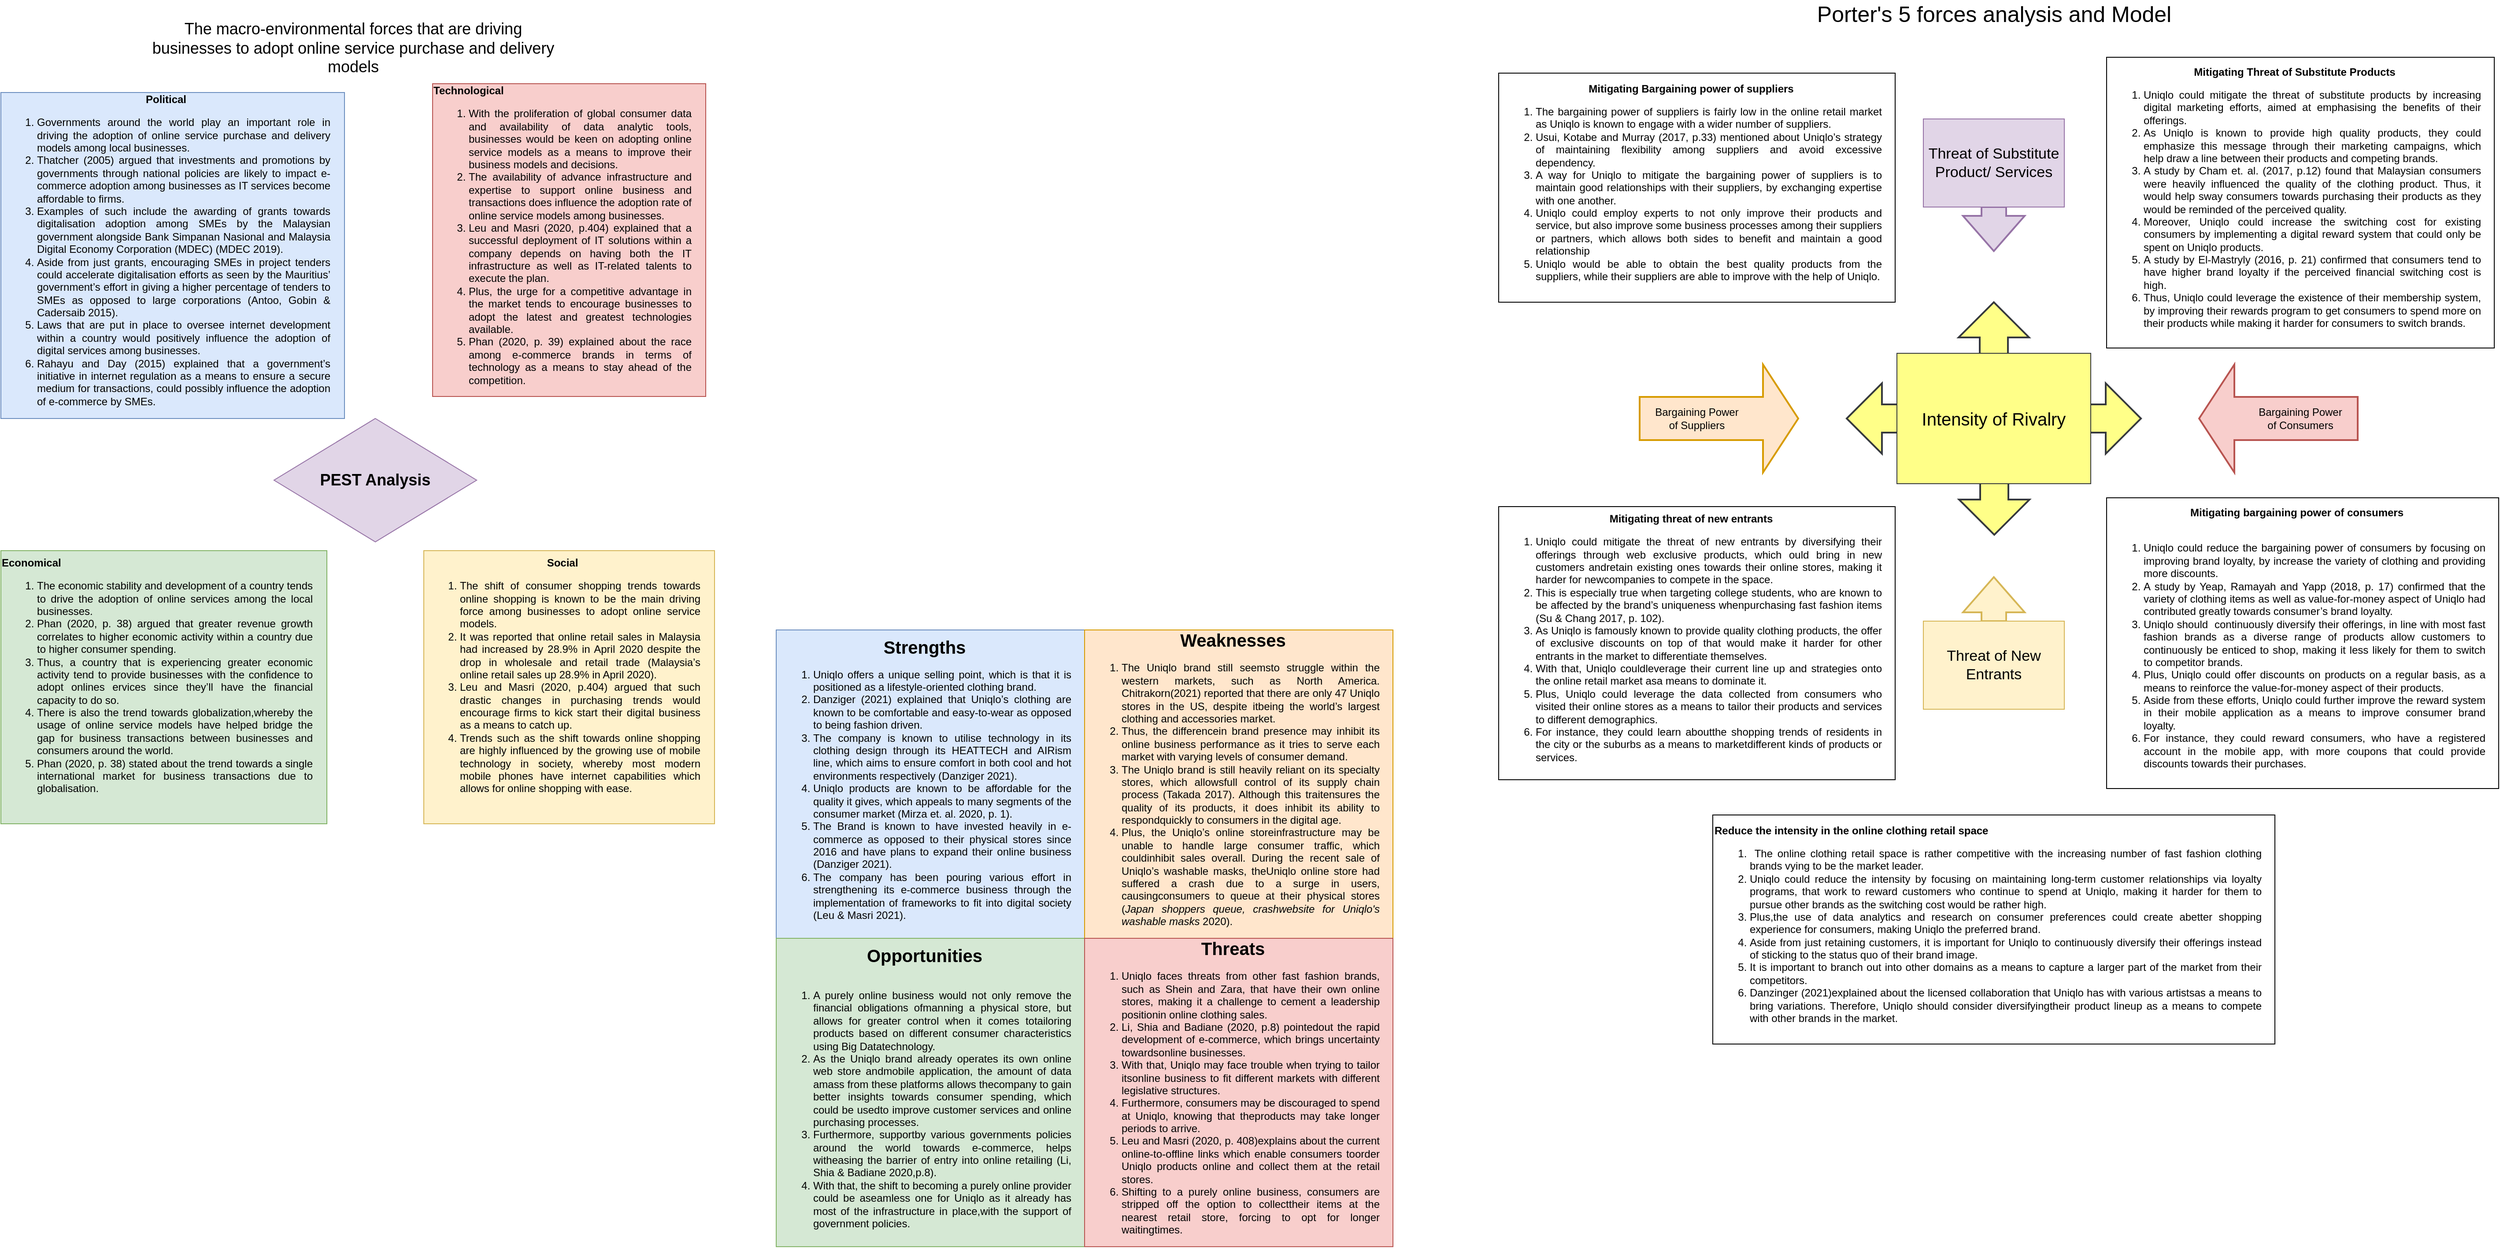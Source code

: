 <mxfile version="15.3.1" type="github">
  <diagram id="UJVtRwwvK5uKVyhLd9jK" name="Page-1">
    <mxGraphModel dx="3655" dy="980" grid="1" gridSize="10" guides="1" tooltips="1" connect="1" arrows="1" fold="1" page="1" pageScale="1" pageWidth="850" pageHeight="1100" math="0" shadow="0">
      <root>
        <mxCell id="0" />
        <mxCell id="1" parent="0" />
        <mxCell id="DPGvxR9k1o3TNHnTCT3K-2" value="&lt;font style=&quot;font-size: 18px&quot;&gt;&lt;b&gt;PEST Analysis&lt;/b&gt;&lt;/font&gt;" style="rhombus;whiteSpace=wrap;html=1;fillColor=#e1d5e7;strokeColor=#9673a6;" parent="1" vertex="1">
          <mxGeometry x="-550" y="490" width="230" height="140" as="geometry" />
        </mxCell>
        <mxCell id="DPGvxR9k1o3TNHnTCT3K-7" value="&lt;font style=&quot;font-size: 18px&quot;&gt;The macro-environmental forces that are driving businesses to adopt online service purchase and delivery models&lt;/font&gt;" style="text;html=1;strokeColor=none;fillColor=none;align=center;verticalAlign=middle;whiteSpace=wrap;rounded=0;" parent="1" vertex="1">
          <mxGeometry x="-700" y="60" width="480" height="20" as="geometry" />
        </mxCell>
        <mxCell id="IZx-ZiuW3YyfbtK3Tfff-4" value="&lt;div align=&quot;justify&quot;&gt;&lt;b&gt;&lt;font style=&quot;font-size: 12px&quot;&gt;Technological&lt;/font&gt;&lt;/b&gt;&lt;br&gt;&lt;/div&gt;&lt;div align=&quot;justify&quot;&gt;&lt;ol&gt;&lt;li&gt;With the proliferation of global consumer data and availability of data analytic tools, businesses would be keen on adopting online service models as a means to improve their business models and decisions. &lt;/li&gt;&lt;li&gt;The availability of advance infrastructure and expertise to support online business and transactions does influence the adoption rate of online service models among businesses. &lt;/li&gt;&lt;li&gt;Leu and Masri (2020, p.404) explained that a successful deployment of IT solutions within a company depends on having both the IT infrastructure as well as IT-related talents to execute the plan.&lt;/li&gt;&lt;li&gt;Plus, the urge for a competitive advantage in the market tends to encourage businesses to adopt the latest and greatest technologies available. &lt;/li&gt;&lt;li&gt;Phan (2020, p. 39) explained about the race among e-commerce brands in terms of technology as a means to stay ahead of the competition.&lt;/li&gt;&lt;/ol&gt;&lt;/div&gt;" style="rounded=0;whiteSpace=wrap;html=1;align=center;fillColor=#f8cecc;strokeColor=#b85450;spacingRight=15;" vertex="1" parent="1">
          <mxGeometry x="-370" y="110" width="310" height="355" as="geometry" />
        </mxCell>
        <mxCell id="IZx-ZiuW3YyfbtK3Tfff-5" value="&lt;div align=&quot;justify&quot;&gt;&lt;b&gt;&lt;font style=&quot;font-size: 12px&quot;&gt;Economical&lt;br&gt;&lt;/font&gt;&lt;/b&gt;&lt;/div&gt;&lt;div align=&quot;justify&quot;&gt;&lt;ol&gt;&lt;li&gt;&lt;font style=&quot;font-size: 12px&quot;&gt;&lt;span&gt;The economic stability and development of a country tends to drive the adoption of online services among the local businesses. &lt;br&gt;&lt;/span&gt;&lt;/font&gt;&lt;/li&gt;&lt;li&gt;&lt;font style=&quot;font-size: 12px&quot;&gt;&lt;span&gt;Phan (2020, p. 38) argued that greater revenue growth correlates to higher economic activity within a country due to higher consumer spending. &lt;br&gt;&lt;/span&gt;&lt;/font&gt;&lt;/li&gt;&lt;li&gt;&lt;font style=&quot;font-size: 12px&quot;&gt;&lt;span&gt;Thus, a country that is experiencing greater economic activity tend to provide businesses with the confidence to adopt onlines ervices since they’ll have the financial capacity to do so. &lt;br&gt;&lt;/span&gt;&lt;/font&gt;&lt;/li&gt;&lt;li&gt;&lt;font style=&quot;font-size: 12px&quot;&gt;&lt;span&gt;There is also the trend towards globalization,whereby the usage of online service models have helped bridge the gap for business transactions between businesses and consumers around the world. &lt;br&gt;&lt;/span&gt;&lt;/font&gt;&lt;/li&gt;&lt;li&gt;&lt;span&gt;&lt;font style=&quot;font-size: 12px&quot;&gt;Phan (2020, p. 38) stated about the trend towards a single international market for business transactions due to globalisation. &lt;/font&gt;&lt;br&gt;&lt;/span&gt;&lt;/li&gt;&lt;/ol&gt;&lt;/div&gt;&lt;div align=&quot;justify&quot;&gt;&lt;br&gt;&lt;/div&gt;" style="rounded=0;whiteSpace=wrap;html=1;align=center;fillColor=#d5e8d4;strokeColor=#82b366;spacingRight=15;" vertex="1" parent="1">
          <mxGeometry x="-860" y="640" width="370" height="310" as="geometry" />
        </mxCell>
        <mxCell id="IZx-ZiuW3YyfbtK3Tfff-6" value="&lt;div align=&quot;center&quot;&gt;&lt;font style=&quot;font-size: 12px&quot;&gt;&lt;b&gt;Political&lt;/b&gt;&lt;br&gt;&lt;/font&gt;&lt;/div&gt;&lt;div align=&quot;justify&quot;&gt;&lt;ol&gt;&lt;li&gt;&lt;font style=&quot;font-size: 12px&quot;&gt;Governments around the world play an important role in driving the adoption of online service purchase and delivery models among local businesses. &lt;br&gt;&lt;/font&gt;&lt;/li&gt;&lt;li&gt;&lt;font style=&quot;font-size: 12px&quot;&gt;Thatcher (2005) argued that investments and promotions by governments through national policies are likely to impact e-commerce adoption among businesses as IT services become affordable to firms. &lt;br&gt;&lt;/font&gt;&lt;/li&gt;&lt;li&gt;&lt;font style=&quot;font-size: 12px&quot;&gt;Examples of such include the awarding of grants towards digitalisation adoption among SMEs by the Malaysian government alongside Bank Simpanan Nasional and Malaysia Digital Economy Corporation (MDEC) (MDEC 2019). &lt;br&gt;&lt;/font&gt;&lt;/li&gt;&lt;li&gt;&lt;font style=&quot;font-size: 12px&quot;&gt;Aside from just grants, encouraging SMEs in project tenders could accelerate digitalisation efforts as seen by the Mauritius’ government’s effort in giving a higher percentage of tenders to SMEs as opposed to large corporations (Antoo, Gobin &amp;amp; Cadersaib 2015). &lt;br&gt;&lt;/font&gt;&lt;/li&gt;&lt;li&gt;&lt;font style=&quot;font-size: 12px&quot;&gt; Laws that are put in place to oversee internet development within a country would positively influence the adoption of digital services among businesses. &lt;br&gt;&lt;/font&gt;&lt;/li&gt;&lt;li&gt;&lt;font style=&quot;font-size: 12px&quot;&gt;Rahayu and Day (2015) explained that a government’s initiative in internet regulation as a means to ensure a secure medium for transactions, could possibly influence the adoption of e-commerce by SMEs. &lt;/font&gt;&lt;/li&gt;&lt;/ol&gt;&lt;/div&gt;" style="rounded=0;whiteSpace=wrap;html=1;align=center;fillColor=#dae8fc;strokeColor=#6c8ebf;spacingRight=15;" vertex="1" parent="1">
          <mxGeometry x="-860" y="120" width="390" height="370" as="geometry" />
        </mxCell>
        <mxCell id="IZx-ZiuW3YyfbtK3Tfff-7" value="&lt;div align=&quot;center&quot;&gt;&lt;b&gt;&lt;font style=&quot;font-size: 12px&quot;&gt;Social &lt;br&gt;&lt;/font&gt;&lt;/b&gt;&lt;/div&gt;&lt;div align=&quot;justify&quot;&gt;&lt;ol&gt;&lt;li&gt;The shift of consumer shopping trends towards online shopping is known to be the main driving force among businesses to adopt online service models. &lt;/li&gt;&lt;li&gt;It was reported that online retail sales in Malaysia had increased by 28.9% in April 2020 despite the drop in wholesale and retail trade (Malaysia’s online retail sales up 28.9% in April 2020). &lt;/li&gt;&lt;li&gt;Leu and Masri (2020, p.404) argued that such drastic changes in purchasing trends would encourage firms to kick start their digital business as a means to catch up. &lt;/li&gt;&lt;li&gt;Trends such as the shift towards online shopping are highly influenced by the growing use of mobile technology in society, whereby most modern mobile phones have internet capabilities which allows for online shopping with ease.&lt;/li&gt;&lt;/ol&gt;&lt;/div&gt;&lt;div align=&quot;justify&quot;&gt;&lt;br&gt;&lt;/div&gt;" style="rounded=0;whiteSpace=wrap;html=1;align=center;fillColor=#fff2cc;strokeColor=#d6b656;verticalAlign=middle;spacingRight=15;" vertex="1" parent="1">
          <mxGeometry x="-380" y="640" width="330" height="310" as="geometry" />
        </mxCell>
        <mxCell id="IZx-ZiuW3YyfbtK3Tfff-26" value="&lt;div align=&quot;center&quot;&gt;&lt;font size=&quot;1&quot;&gt;&lt;b style=&quot;font-size: 20px&quot;&gt;Strengths&lt;/b&gt;&lt;/font&gt;&lt;/div&gt;&lt;div align=&quot;justify&quot;&gt;&lt;ol&gt;&lt;li&gt;Uniqlo offers a unique selling point, which is that it is positioned as a lifestyle-oriented clothing brand. &lt;/li&gt;&lt;li&gt;Danziger (2021) explained that Uniqlo’s clothing are known to be comfortable and easy-to-wear as opposed to being fashion driven. &lt;/li&gt;&lt;li&gt;The company is known to utilise technology in its clothing design through its HEATTECH and AIRism line, which aims to ensure comfort in both cool and hot environments respectively (Danziger 2021). &lt;/li&gt;&lt;li&gt;Uniqlo products are known to be affordable for the quality it gives, which appeals to many segments of the consumer market (Mirza et. al. 2020, p. 1).&lt;/li&gt;&lt;li&gt;The Brand is known to have invested heavily in e-commerce as opposed to their physical stores since 2016 and have plans to expand their online business (Danziger 2021).&lt;/li&gt;&lt;li&gt; The company has been pouring various effort in strengthening its e-commerce business through the implementation of frameworks to fit into digital society (Leu &amp;amp; Masri 2021). &lt;/li&gt;&lt;/ol&gt;&lt;/div&gt;" style="whiteSpace=wrap;html=1;aspect=fixed;align=left;fillColor=#dae8fc;strokeColor=#6c8ebf;spacingRight=15;" vertex="1" parent="1">
          <mxGeometry x="20" y="730" width="350" height="350" as="geometry" />
        </mxCell>
        <mxCell id="IZx-ZiuW3YyfbtK3Tfff-34" value="&lt;div&gt;&lt;div align=&quot;center&quot;&gt;&lt;font size=&quot;1&quot;&gt;&lt;b style=&quot;font-size: 20px&quot;&gt;Weaknesses&lt;/b&gt;&lt;/font&gt;&lt;/div&gt;&lt;div align=&quot;justify&quot;&gt;&lt;ol&gt;&lt;li&gt;&lt;span&gt;The Uniqlo brand still seemsto struggle within the western markets, such as North America. Chitrakorn(2021) reported that there are only 47 Uniqlo stores in the US, despite itbeing the world’s largest clothing and accessories market.&lt;/span&gt;&lt;/li&gt;&lt;li&gt;&lt;span&gt;Thus, the differencein brand presence may inhibit its online business performance as it tries to serve each market with varying levels of consumer demand.&lt;br&gt;&lt;/span&gt;&lt;/li&gt;&lt;li&gt;&lt;span&gt;The Uniqlo brand is still heavily reliant on its specialty stores, which allowsfull control of its supply chain process (Takada 2017). Although this traitensures the quality of its products, it does inhibit its ability to respondquickly to consumers in the digital age. &lt;br&gt;&lt;/span&gt;&lt;/li&gt;&lt;li&gt;&lt;span&gt;Plus, the Uniqlo’s online storeinfrastructure may be unable to handle large consumer traffic, which couldinhibit sales overall. During the recent sale of Uniqlo’s washable masks, theUniqlo online store had suffered a crash due to a surge in users, causingconsumers to queue at their physical stores (&lt;i&gt;Japan shoppers queue, crashwebsite for Uniqlo&#39;s washable masks &lt;/i&gt;2020). &lt;br&gt;&lt;/span&gt;&lt;/li&gt;&lt;/ol&gt;&lt;/div&gt;&lt;/div&gt;" style="whiteSpace=wrap;html=1;aspect=fixed;align=left;fillColor=#ffe6cc;strokeColor=#d79b00;spacingRight=15;" vertex="1" parent="1">
          <mxGeometry x="370" y="730" width="350" height="350" as="geometry" />
        </mxCell>
        <mxCell id="IZx-ZiuW3YyfbtK3Tfff-35" value="&lt;div align=&quot;center&quot;&gt;&lt;font size=&quot;1&quot;&gt;&lt;b style=&quot;font-size: 20px&quot;&gt;Opportunities&lt;/b&gt;&lt;/font&gt;&lt;/div&gt;&lt;div&gt;&lt;div&gt;&lt;br&gt;&lt;div align=&quot;justify&quot;&gt;&lt;ol&gt;&lt;li&gt;&lt;span&gt;A purely online business would not only remove the financial obligations ofmanning a physical store, but allows for greater control when it comes totailoring products based on different consumer characteristics using Big Datatechnology. &lt;br&gt;&lt;/span&gt;&lt;/li&gt;&lt;li&gt;&lt;span&gt;As the Uniqlo brand already operates its own online web store andmobile application, the amount of data amass from these platforms allows thecompany to gain better insights towards consumer spending, which could be usedto improve customer services and online purchasing processes.&lt;/span&gt;&lt;/li&gt;&lt;li&gt;&lt;span&gt; Furthermore, supportby various governments policies around the world towards e-commerce, helps witheasing the barrier of entry into online retailing (Li, Shia &amp;amp; Badiane 2020,p.8). &lt;br&gt;&lt;/span&gt;&lt;/li&gt;&lt;li&gt;&lt;span&gt;With that, the shift to becoming a purely online provider could be aseamless one for Uniqlo as it already has most of the infrastructure in place,with the support of government policies.&lt;/span&gt;&lt;/li&gt;&lt;/ol&gt;&lt;/div&gt;&lt;/div&gt;&lt;/div&gt;" style="whiteSpace=wrap;html=1;aspect=fixed;align=left;fillColor=#d5e8d4;strokeColor=#82b366;spacingRight=15;" vertex="1" parent="1">
          <mxGeometry x="20" y="1080" width="350" height="350" as="geometry" />
        </mxCell>
        <mxCell id="IZx-ZiuW3YyfbtK3Tfff-36" value="&lt;div align=&quot;center&quot;&gt;&lt;font size=&quot;1&quot;&gt;&lt;b style=&quot;font-size: 20px&quot;&gt;Threats&lt;/b&gt;&lt;/font&gt;&lt;br&gt;&lt;/div&gt;&lt;div&gt;&lt;div&gt;&lt;div align=&quot;left&quot;&gt;&lt;ol&gt;&lt;/ol&gt;&lt;div align=&quot;justify&quot;&gt;&lt;ol&gt;&lt;li&gt;&lt;span&gt;Uniqlo faces threats from other fast fashion brands, such as Shein and Zara, that have their own online stores, making it a challenge to cement a leadership positionin online clothing sales. &lt;br&gt;&lt;/span&gt;&lt;/li&gt;&lt;li&gt;&lt;span&gt;Li, Shia and Badiane (2020, p.8) pointedout the rapid development of e-commerce, which brings uncertainty towardsonline businesses. &lt;br&gt;&lt;/span&gt;&lt;/li&gt;&lt;li&gt;&lt;span&gt;With that, Uniqlo may face trouble when trying to tailor itsonline business to fit different markets with different legislative structures.&lt;/span&gt;&lt;/li&gt;&lt;li&gt;&lt;span&gt;Furthermore, consumers may be discouraged to spend at Uniqlo, knowing that theproducts may take longer periods to arrive. &lt;br&gt;&lt;/span&gt;&lt;/li&gt;&lt;li&gt;&lt;span&gt;Leu and Masri (2020, p. 408)explains about the current online-to-offline links which enable consumers toorder Uniqlo products online and collect them at the retail stores. &lt;br&gt;&lt;/span&gt;&lt;/li&gt;&lt;li&gt;&lt;span&gt;Shifting to a purely online business, consumers are stripped off the option to collecttheir items at the nearest retail store, forcing to opt for longer waitingtimes.&lt;/span&gt;&lt;/li&gt;&lt;/ol&gt;&lt;/div&gt;&lt;/div&gt;&lt;/div&gt;&lt;/div&gt;" style="whiteSpace=wrap;html=1;aspect=fixed;align=left;fillColor=#f8cecc;strokeColor=#b85450;spacingRight=15;" vertex="1" parent="1">
          <mxGeometry x="370" y="1080" width="350" height="350" as="geometry" />
        </mxCell>
        <mxCell id="IZx-ZiuW3YyfbtK3Tfff-57" value="&lt;div align=&quot;center&quot;&gt;&lt;font style=&quot;font-size: 12px&quot;&gt;&lt;b&gt;&lt;font style=&quot;font-size: 12px&quot;&gt;Mitigating threat of new entrants&lt;br&gt;&lt;/font&gt;&lt;/b&gt;&lt;/font&gt;&lt;/div&gt;&lt;div align=&quot;justify&quot;&gt;&lt;ol&gt;&lt;li&gt;&lt;font style=&quot;font-size: 12px&quot;&gt;&lt;span&gt;Uniqlo could mitigate the threat of new entrants by diversifying their offerings through web exclusive products, which ould bring in new customers andretain existing ones towards their online stores, making it harder for newcompanies to compete in the space. &lt;br&gt;&lt;/span&gt;&lt;/font&gt;&lt;/li&gt;&lt;li&gt;&lt;font style=&quot;font-size: 12px&quot;&gt;&lt;span&gt;This is especially true when targeting college students, who are known to be affected by the brand’s uniqueness whenpurchasing fast fashion items (Su &amp;amp; Chang 2017, p. 102). &lt;br&gt;&lt;/span&gt;&lt;/font&gt;&lt;/li&gt;&lt;li&gt;&lt;font style=&quot;font-size: 12px&quot;&gt;&lt;span&gt;As Uniqlo is famously known to provide quality clothing products, the offer of exclusive discounts on top of that would make it harder for other entrants in the market to differentiate themselves. &lt;br&gt;&lt;/span&gt;&lt;/font&gt;&lt;/li&gt;&lt;li&gt;&lt;font style=&quot;font-size: 12px&quot;&gt;&lt;span&gt;With that, Uniqlo couldleverage their current line up and strategies onto the online retail market asa means to dominate it. &lt;br&gt;&lt;/span&gt;&lt;/font&gt;&lt;/li&gt;&lt;li&gt;&lt;font style=&quot;font-size: 12px&quot;&gt;&lt;span&gt;Plus, Uniqlo could leverage the data collected from consumers who visited their online stores as a means to tailor their products and services to different demographics. &lt;br&gt;&lt;/span&gt;&lt;/font&gt;&lt;/li&gt;&lt;li&gt;&lt;font style=&quot;font-size: 12px&quot;&gt;&lt;span&gt;For instance, they could learn aboutthe shopping trends of residents in the city or the suburbs as a means to marketdifferent kinds of products or services. &lt;br&gt;&lt;/span&gt;&lt;/font&gt;&lt;/li&gt;&lt;/ol&gt;&lt;/div&gt;" style="rounded=0;whiteSpace=wrap;html=1;align=left;spacingRight=15;" vertex="1" parent="1">
          <mxGeometry x="840" y="590" width="450" height="310" as="geometry" />
        </mxCell>
        <mxCell id="IZx-ZiuW3YyfbtK3Tfff-60" value="&lt;div&gt;&lt;div align=&quot;center&quot;&gt;&lt;font style=&quot;font-size: 12px&quot;&gt;&lt;b&gt;&lt;font style=&quot;font-size: 12px&quot;&gt;Mitigating Bargaining power of suppliers&lt;/font&gt;&lt;/b&gt;&lt;br&gt;&lt;/font&gt;&lt;/div&gt;&lt;div align=&quot;justify&quot;&gt;&lt;ol&gt;&lt;li&gt;&lt;font style=&quot;font-size: 12px&quot;&gt;The bargaining power of suppliers is fairly low in the online retail market as Uniqlo is known to engage with a wider number of suppliers. &lt;/font&gt;&lt;/li&gt;&lt;li&gt;&lt;font style=&quot;font-size: 12px&quot;&gt;Usui, Kotabe and Murray (2017, p.33) mentioned about Uniqlo’s strategy of maintaining flexibility among suppliers and avoid excessive dependency. &lt;/font&gt;&lt;/li&gt;&lt;li&gt;&lt;font style=&quot;font-size: 12px&quot;&gt;A way for Uniqlo to mitigate the bargaining power of suppliers is to maintain good relationships with their suppliers, by exchanging expertise with one another. &lt;/font&gt;&lt;/li&gt;&lt;li&gt;&lt;font style=&quot;font-size: 12px&quot;&gt;Uniqlo could employ experts to not only improve their products and service, but also improve some business processes among their suppliers or partners, which allows both sides to benefit and maintain a good relationship&lt;/font&gt;&lt;/li&gt;&lt;li&gt;&lt;font style=&quot;font-size: 12px&quot;&gt;Uniqlo would be able to obtain the best quality products from the suppliers, while their suppliers are able to improve with the help of Uniqlo. &lt;/font&gt;&lt;/li&gt;&lt;/ol&gt;&lt;/div&gt;&lt;/div&gt;" style="rounded=0;whiteSpace=wrap;html=1;align=left;spacingRight=15;" vertex="1" parent="1">
          <mxGeometry x="840" y="98" width="450" height="260" as="geometry" />
        </mxCell>
        <mxCell id="IZx-ZiuW3YyfbtK3Tfff-62" value="&lt;div align=&quot;center&quot;&gt;&lt;font style=&quot;font-size: 12px&quot;&gt;&lt;b&gt;Mitigating Threat of Substitute Products&lt;/b&gt;&lt;/font&gt;&lt;/div&gt;&lt;div align=&quot;justify&quot;&gt;&lt;ol&gt;&lt;li&gt;&lt;font style=&quot;font-size: 12px&quot;&gt;Uniqlo could mitigate the threat of substitute products by increasing digital marketing efforts, aimed at emphasising the benefits of their offerings. &lt;br&gt;&lt;/font&gt;&lt;/li&gt;&lt;li&gt;&lt;font style=&quot;font-size: 12px&quot;&gt;As Uniqlo is known to provide high quality products, they could emphasize this message through their marketing campaigns, which help draw a line between their products and competing brands. &lt;br&gt;&lt;/font&gt;&lt;/li&gt;&lt;li&gt;&lt;font style=&quot;font-size: 12px&quot;&gt;A study by Cham et. al. (2017, p.12) found that Malaysian consumers were heavily influenced the quality of the clothing product. Thus, it would help sway consumers towards purchasing their products as they would be reminded of the perceived quality. &lt;br&gt;&lt;/font&gt;&lt;/li&gt;&lt;li&gt;&lt;font style=&quot;font-size: 12px&quot;&gt;Moreover, Uniqlo could increase the switching cost for existing consumers by implementing a digital reward system that could only be spent on Uniqlo products. &lt;br&gt;&lt;/font&gt;&lt;/li&gt;&lt;li&gt;&lt;font style=&quot;font-size: 12px&quot;&gt;A study by El-Mastryly (2016, p. 21) confirmed that consumers tend to have higher brand loyalty if the perceived financial switching cost is high. &lt;br&gt;&lt;/font&gt;&lt;/li&gt;&lt;li&gt;&lt;font style=&quot;font-size: 12px&quot;&gt;Thus, Uniqlo could leverage the existence of their membership system, by improving their rewards program to get consumers to spend more on their products while making it harder for consumers to switch brands.&lt;/font&gt;&lt;/li&gt;&lt;/ol&gt;&lt;/div&gt;" style="rounded=0;whiteSpace=wrap;html=1;align=left;spacingRight=15;" vertex="1" parent="1">
          <mxGeometry x="1530" y="80" width="440" height="330" as="geometry" />
        </mxCell>
        <mxCell id="IZx-ZiuW3YyfbtK3Tfff-64" value="&lt;div align=&quot;center&quot;&gt;&lt;font style=&quot;font-size: 12px&quot;&gt;&lt;b&gt;&lt;font style=&quot;font-size: 12px&quot;&gt;Mitigating bargaining power of consumers&lt;/font&gt;&lt;/b&gt;&lt;/font&gt;&lt;/div&gt;&lt;div align=&quot;left&quot;&gt;&lt;font style=&quot;font-size: 12px&quot;&gt;&lt;b&gt;&lt;font style=&quot;font-size: 12px&quot;&gt;&lt;br&gt;&lt;/font&gt;&lt;/b&gt;&lt;/font&gt;&lt;div align=&quot;justify&quot;&gt;&lt;ol&gt;&lt;li&gt;&lt;font style=&quot;font-size: 12px&quot;&gt;Uniqlo could reduce the bargaining power of consumers by focusing on improving brand loyalty, by increase the variety of clothing and providing more discounts. &lt;br&gt;&lt;/font&gt;&lt;/li&gt;&lt;li&gt;&lt;font style=&quot;font-size: 12px&quot;&gt;A study by Yeap, Ramayah and Yapp (2018, p. 17) confirmed that the variety of clothing items as well as value-for-money aspect of Uniqlo had contributed greatly towards consumer’s brand loyalty.&lt;br&gt;&lt;/font&gt;&lt;/li&gt;&lt;li&gt;&lt;font style=&quot;font-size: 12px&quot;&gt;Uniqlo should&amp;nbsp; continuously diversify their offerings, in line with most fast fashion brands as a diverse range of products allow customers to continuously be enticed to shop, making it less likely for them to switch to competitor brands. &lt;br&gt;&lt;/font&gt;&lt;/li&gt;&lt;li&gt;&lt;font style=&quot;font-size: 12px&quot;&gt;Plus, Uniqlo could offer discounts on products on a regular basis, as a means to reinforce the value-for-money aspect of their products. &lt;br&gt;&lt;/font&gt;&lt;/li&gt;&lt;li&gt;&lt;font style=&quot;font-size: 12px&quot;&gt;Aside from these efforts, Uniqlo could further improve the reward system in their mobile application as a means to improve consumer brand loyalty. &lt;br&gt;&lt;/font&gt;&lt;/li&gt;&lt;li&gt;&lt;font style=&quot;font-size: 12px&quot;&gt;For instance, they could reward consumers, who have a registered account in the mobile app, with more coupons that could provide discounts towards their purchases.&lt;/font&gt;&lt;/li&gt;&lt;/ol&gt;&lt;/div&gt;&lt;/div&gt;" style="rounded=0;whiteSpace=wrap;html=1;align=left;spacingRight=15;" vertex="1" parent="1">
          <mxGeometry x="1530" y="580" width="445" height="330" as="geometry" />
        </mxCell>
        <mxCell id="IZx-ZiuW3YyfbtK3Tfff-70" value="" style="group" vertex="1" connectable="0" parent="1">
          <mxGeometry x="1322" y="150" width="160" height="150" as="geometry" />
        </mxCell>
        <mxCell id="IZx-ZiuW3YyfbtK3Tfff-39" value="" style="verticalLabelPosition=bottom;verticalAlign=top;html=1;strokeWidth=2;shape=mxgraph.arrows2.arrow;dy=0.6;dx=40;notch=0;rotation=90;fillColor=#e1d5e7;strokeColor=#9673a6;" vertex="1" parent="IZx-ZiuW3YyfbtK3Tfff-70">
          <mxGeometry x="55" y="90" width="50" height="70" as="geometry" />
        </mxCell>
        <mxCell id="IZx-ZiuW3YyfbtK3Tfff-40" value="&lt;font style=&quot;font-size: 17px&quot;&gt;Threat of Substitute Product/ Services&lt;/font&gt;" style="rounded=0;whiteSpace=wrap;html=1;fillColor=#e1d5e7;strokeColor=#9673a6;" vertex="1" parent="IZx-ZiuW3YyfbtK3Tfff-70">
          <mxGeometry width="160" height="100" as="geometry" />
        </mxCell>
        <mxCell id="IZx-ZiuW3YyfbtK3Tfff-71" value="" style="group;rotation=-180;" vertex="1" connectable="0" parent="1">
          <mxGeometry x="1322" y="670" width="160" height="150" as="geometry" />
        </mxCell>
        <mxCell id="IZx-ZiuW3YyfbtK3Tfff-72" value="" style="verticalLabelPosition=bottom;verticalAlign=top;html=1;strokeWidth=2;shape=mxgraph.arrows2.arrow;dy=0.6;dx=40;notch=0;rotation=-90;fillColor=#fff2cc;strokeColor=#d6b656;" vertex="1" parent="IZx-ZiuW3YyfbtK3Tfff-71">
          <mxGeometry x="55" y="-10" width="50" height="70" as="geometry" />
        </mxCell>
        <mxCell id="IZx-ZiuW3YyfbtK3Tfff-73" value="&lt;font style=&quot;font-size: 17px&quot;&gt;Threat of New Entrants&lt;/font&gt;" style="rounded=0;whiteSpace=wrap;html=1;rotation=0;fillColor=#fff2cc;strokeColor=#d6b656;" vertex="1" parent="IZx-ZiuW3YyfbtK3Tfff-71">
          <mxGeometry y="50" width="160" height="100" as="geometry" />
        </mxCell>
        <mxCell id="IZx-ZiuW3YyfbtK3Tfff-77" value="" style="group" vertex="1" connectable="0" parent="1">
          <mxGeometry x="1235" y="358" width="334" height="264" as="geometry" />
        </mxCell>
        <mxCell id="IZx-ZiuW3YyfbtK3Tfff-67" value="" style="verticalLabelPosition=bottom;verticalAlign=top;html=1;strokeWidth=2;shape=mxgraph.arrows2.arrow;dy=0.6;dx=40;notch=0;rotation=-180;fillColor=#ffff88;strokeColor=#36393d;" vertex="1" parent="IZx-ZiuW3YyfbtK3Tfff-77">
          <mxGeometry y="92" width="104" height="80" as="geometry" />
        </mxCell>
        <mxCell id="IZx-ZiuW3YyfbtK3Tfff-66" value="" style="verticalLabelPosition=bottom;verticalAlign=top;html=1;strokeWidth=2;shape=mxgraph.arrows2.arrow;dy=0.6;dx=40;notch=0;rotation=-90;fillColor=#ffff88;strokeColor=#36393d;" vertex="1" parent="IZx-ZiuW3YyfbtK3Tfff-77">
          <mxGeometry x="115" y="12" width="104" height="80" as="geometry" />
        </mxCell>
        <mxCell id="IZx-ZiuW3YyfbtK3Tfff-65" value="" style="verticalLabelPosition=bottom;verticalAlign=top;html=1;strokeWidth=2;shape=mxgraph.arrows2.arrow;dy=0.6;dx=40;notch=0;rotation=0;fillColor=#ffff88;strokeColor=#36393d;" vertex="1" parent="IZx-ZiuW3YyfbtK3Tfff-77">
          <mxGeometry x="230" y="92" width="104" height="80" as="geometry" />
        </mxCell>
        <mxCell id="IZx-ZiuW3YyfbtK3Tfff-58" value="" style="verticalLabelPosition=bottom;verticalAlign=top;html=1;strokeWidth=2;shape=mxgraph.arrows2.arrow;dy=0.6;dx=40;notch=0;rotation=90;fillColor=#ffff88;strokeColor=#36393d;" vertex="1" parent="IZx-ZiuW3YyfbtK3Tfff-77">
          <mxGeometry x="115.5" y="172" width="104" height="80" as="geometry" />
        </mxCell>
        <mxCell id="IZx-ZiuW3YyfbtK3Tfff-38" value="&lt;font style=&quot;font-size: 20px&quot;&gt;Intensity of Rivalry&lt;/font&gt;" style="rounded=0;whiteSpace=wrap;html=1;fillColor=#ffff88;strokeColor=#36393d;" vertex="1" parent="IZx-ZiuW3YyfbtK3Tfff-77">
          <mxGeometry x="57" y="58" width="220" height="148" as="geometry" />
        </mxCell>
        <mxCell id="IZx-ZiuW3YyfbtK3Tfff-80" value="" style="group;" vertex="1" connectable="0" parent="1">
          <mxGeometry x="1000" y="428.75" width="180" height="122.5" as="geometry" />
        </mxCell>
        <mxCell id="IZx-ZiuW3YyfbtK3Tfff-37" value="" style="verticalLabelPosition=bottom;verticalAlign=top;html=1;strokeWidth=2;shape=mxgraph.arrows2.arrow;dy=0.6;dx=40;notch=0;fillColor=#ffe6cc;strokeColor=#d79b00;" vertex="1" parent="IZx-ZiuW3YyfbtK3Tfff-80">
          <mxGeometry width="180" height="122.5" as="geometry" />
        </mxCell>
        <mxCell id="IZx-ZiuW3YyfbtK3Tfff-46" value="Bargaining Power of Suppliers" style="text;html=1;strokeColor=none;fillColor=none;align=center;verticalAlign=middle;whiteSpace=wrap;rounded=0;" vertex="1" parent="IZx-ZiuW3YyfbtK3Tfff-80">
          <mxGeometry x="15" y="51.25" width="100" height="20" as="geometry" />
        </mxCell>
        <mxCell id="IZx-ZiuW3YyfbtK3Tfff-81" value="" style="group;rotation=-180;" vertex="1" connectable="0" parent="1">
          <mxGeometry x="1635" y="428.75" width="180" height="122.5" as="geometry" />
        </mxCell>
        <mxCell id="IZx-ZiuW3YyfbtK3Tfff-82" value="" style="verticalLabelPosition=bottom;verticalAlign=top;html=1;strokeWidth=2;shape=mxgraph.arrows2.arrow;dy=0.6;dx=40;notch=0;rotation=-180;fillColor=#f8cecc;strokeColor=#b85450;" vertex="1" parent="IZx-ZiuW3YyfbtK3Tfff-81">
          <mxGeometry width="180" height="122.5" as="geometry" />
        </mxCell>
        <mxCell id="IZx-ZiuW3YyfbtK3Tfff-83" value="Bargaining Power of Consumers" style="text;html=1;strokeColor=none;fillColor=none;align=center;verticalAlign=middle;whiteSpace=wrap;rounded=0;rotation=0;" vertex="1" parent="IZx-ZiuW3YyfbtK3Tfff-81">
          <mxGeometry x="65" y="51" width="100" height="20" as="geometry" />
        </mxCell>
        <mxCell id="IZx-ZiuW3YyfbtK3Tfff-90" value="&lt;font style=&quot;font-size: 12px&quot;&gt;&lt;b&gt;Reduce the intensity in the online clothing retail space&lt;/b&gt;&lt;br&gt;&lt;/font&gt;&lt;div align=&quot;justify&quot;&gt;&lt;ol&gt;&lt;li&gt;&lt;font style=&quot;font-size: 12px&quot;&gt;&lt;span&gt;&amp;nbsp;The online clothing retail space is rather competitive with the increasing number of fast fashion clothing brands vying to be the market leader. &lt;br&gt;&lt;/span&gt;&lt;/font&gt;&lt;/li&gt;&lt;li&gt;&lt;font style=&quot;font-size: 12px&quot;&gt;&lt;span&gt;Uniqlo could reduce the intensity by focusing on maintaining long-term customer relationships via loyalty programs, that work to reward customers who continue to spend at Uniqlo, making it harder for them to pursue other brands as the switching cost would be rather high. &lt;br&gt;&lt;/span&gt;&lt;/font&gt;&lt;/li&gt;&lt;li&gt;&lt;font style=&quot;font-size: 12px&quot;&gt;&lt;span&gt;Plus,the use of data analytics and research on consumer preferences could create abetter shopping experience for consumers, making Uniqlo the preferred brand.&lt;/span&gt;&lt;/font&gt;&lt;/li&gt;&lt;li&gt;&lt;font style=&quot;font-size: 12px&quot;&gt;&lt;span&gt;Aside from just retaining customers, it is important for Uniqlo to continuously diversify their offerings instead of sticking to the status quo of their brand image.&lt;/span&gt;&lt;/font&gt;&lt;/li&gt;&lt;li&gt;&lt;font style=&quot;font-size: 12px&quot;&gt;&lt;span&gt;It is important to branch out into other domains as a means to capture a larger part of the market from their competitors. &lt;br&gt;&lt;/span&gt;&lt;/font&gt;&lt;/li&gt;&lt;li&gt;&lt;font style=&quot;font-size: 12px&quot;&gt;&lt;span&gt;Danzinger (2021)explained about the licensed collaboration that Uniqlo has with various artistsas a means to bring variations. Therefore, Uniqlo should consider diversifyingtheir product lineup as a means to compete with other brands in the market.&lt;/span&gt;&lt;/font&gt;&lt;/li&gt;&lt;/ol&gt;&lt;/div&gt;" style="rounded=0;whiteSpace=wrap;html=1;align=left;spacingRight=15;" vertex="1" parent="1">
          <mxGeometry x="1083" y="940" width="638" height="260" as="geometry" />
        </mxCell>
        <mxCell id="IZx-ZiuW3YyfbtK3Tfff-91" value="&lt;font style=&quot;font-size: 25px&quot;&gt;Porter&#39;s 5 forces analysis and Model&lt;/font&gt;" style="text;html=1;strokeColor=none;fillColor=none;align=center;verticalAlign=middle;whiteSpace=wrap;rounded=0;" vertex="1" parent="1">
          <mxGeometry x="1169.5" y="20" width="465" height="20" as="geometry" />
        </mxCell>
      </root>
    </mxGraphModel>
  </diagram>
</mxfile>
